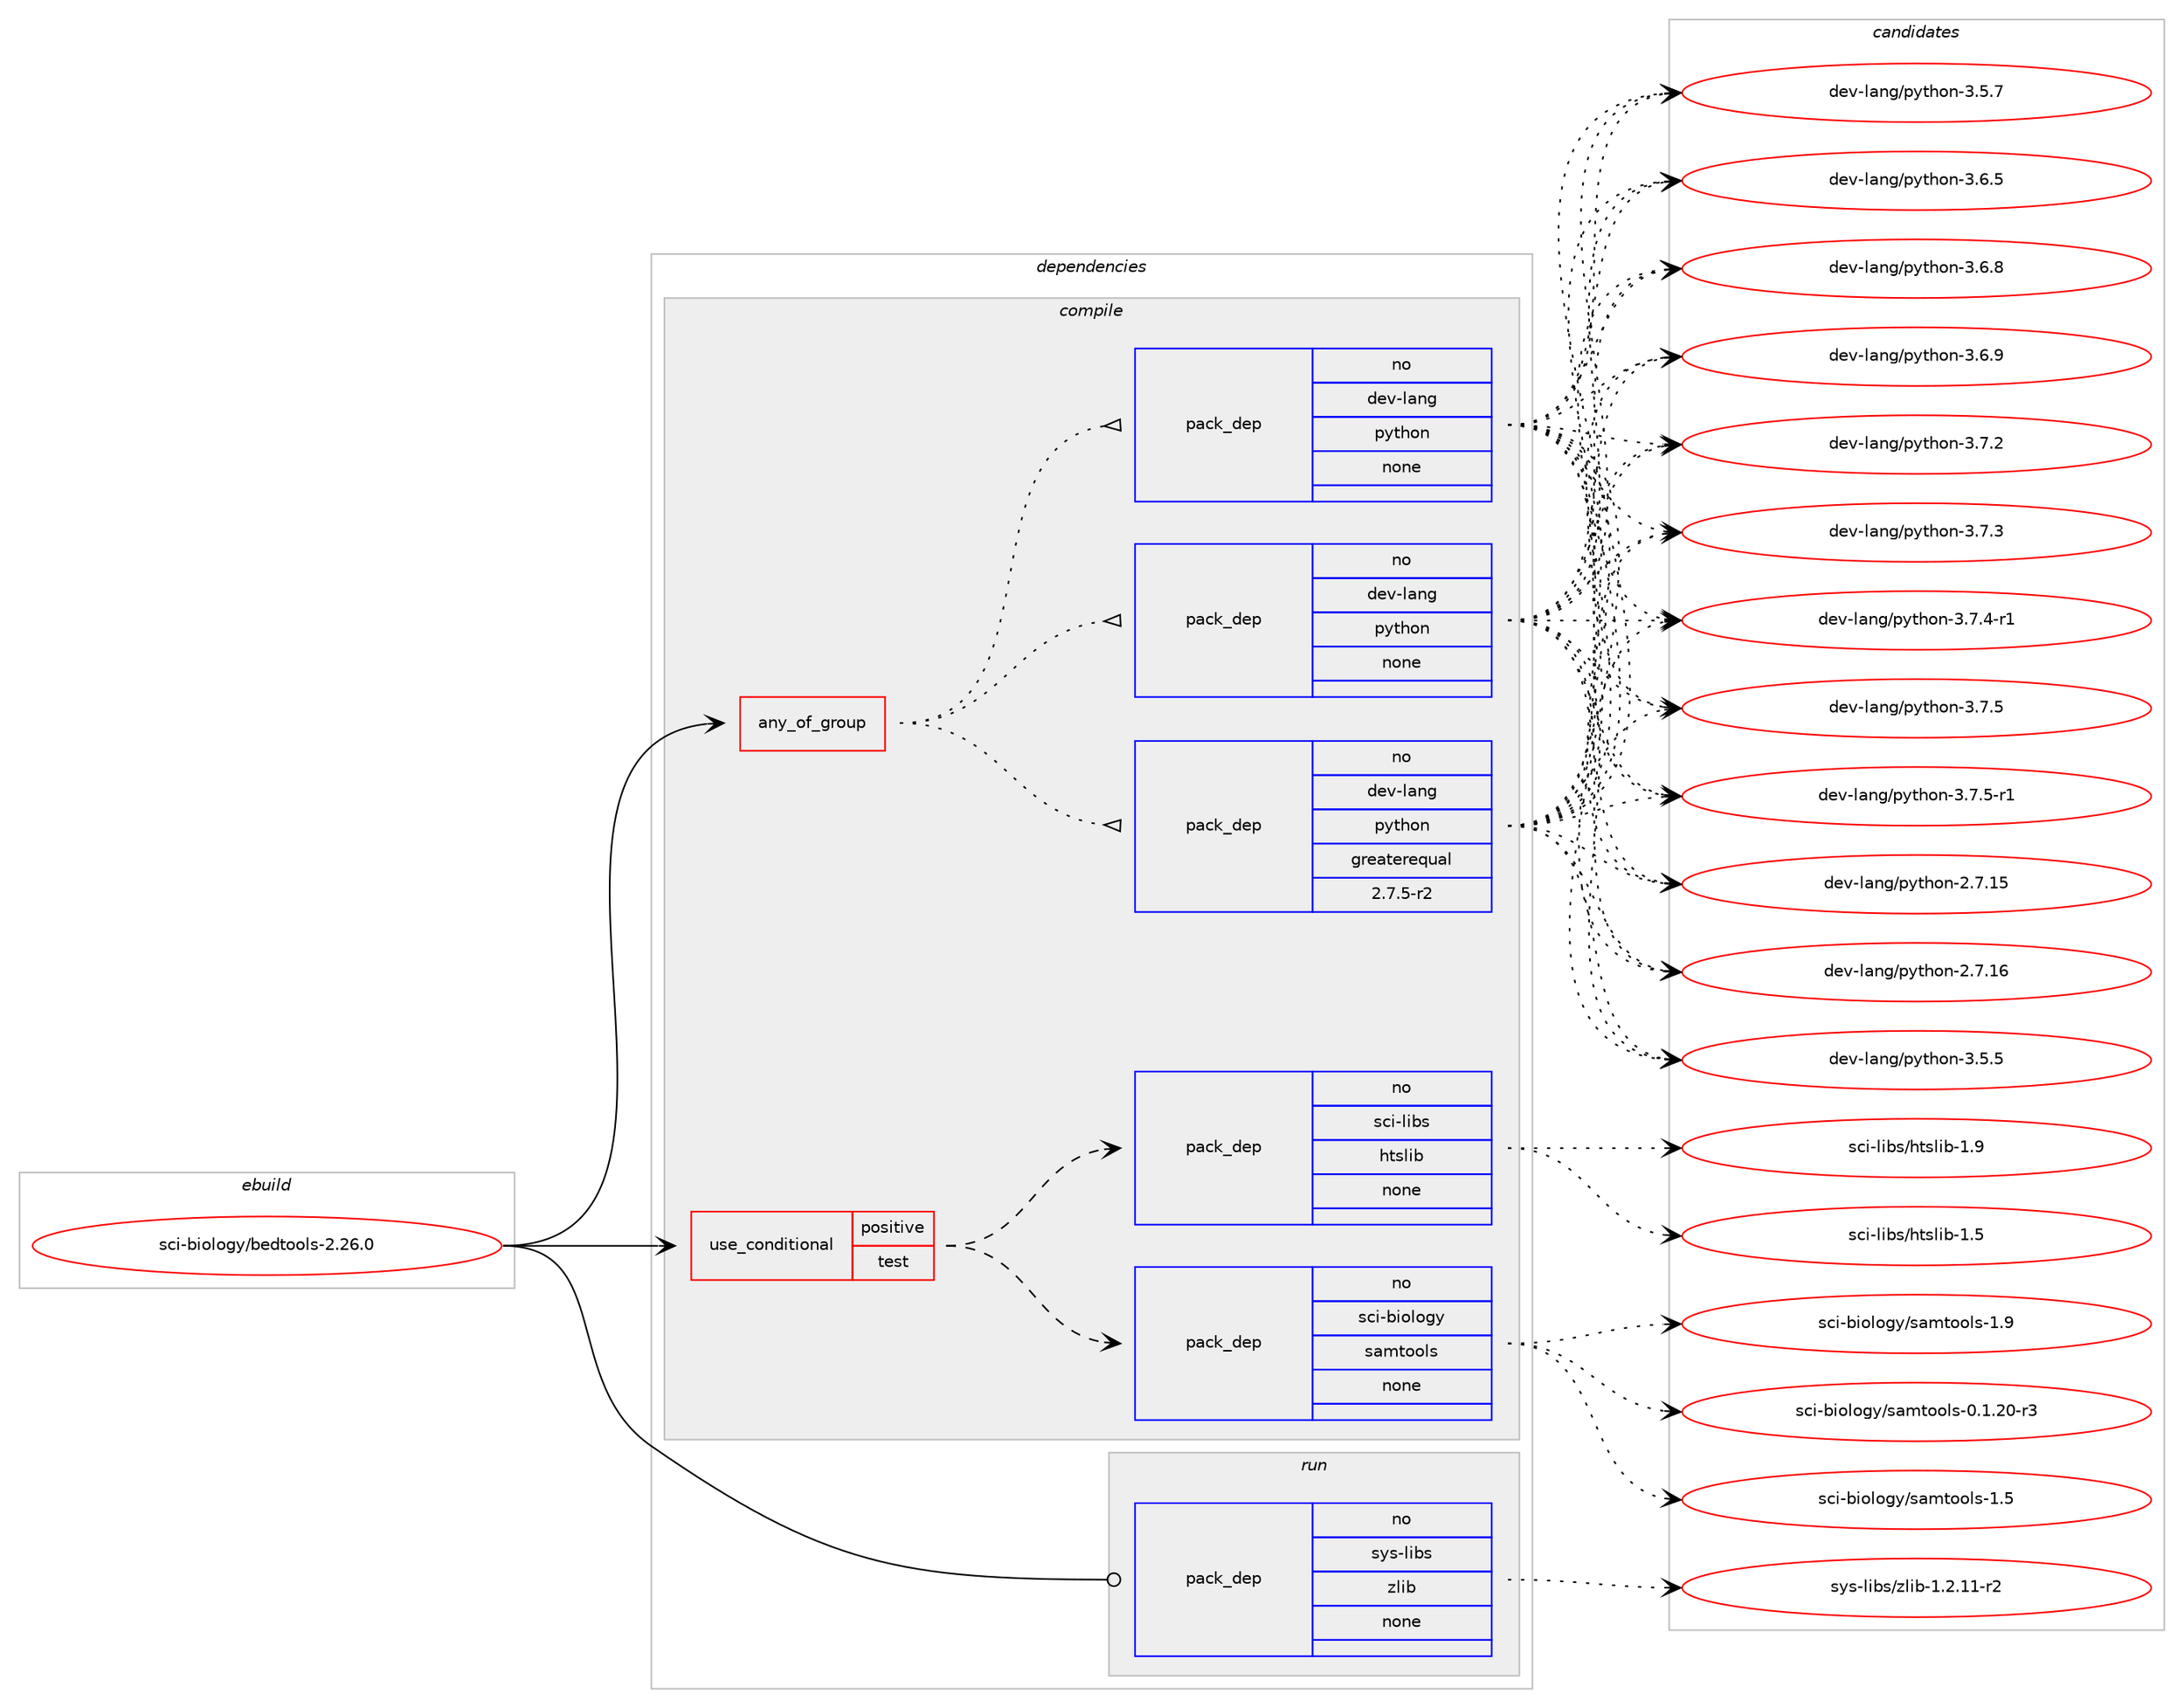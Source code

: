 digraph prolog {

# *************
# Graph options
# *************

newrank=true;
concentrate=true;
compound=true;
graph [rankdir=LR,fontname=Helvetica,fontsize=10,ranksep=1.5];#, ranksep=2.5, nodesep=0.2];
edge  [arrowhead=vee];
node  [fontname=Helvetica,fontsize=10];

# **********
# The ebuild
# **********

subgraph cluster_leftcol {
color=gray;
rank=same;
label=<<i>ebuild</i>>;
id [label="sci-biology/bedtools-2.26.0", color=red, width=4, href="../sci-biology/bedtools-2.26.0.svg"];
}

# ****************
# The dependencies
# ****************

subgraph cluster_midcol {
color=gray;
label=<<i>dependencies</i>>;
subgraph cluster_compile {
fillcolor="#eeeeee";
style=filled;
label=<<i>compile</i>>;
subgraph any14457 {
dependency849663 [label=<<TABLE BORDER="0" CELLBORDER="1" CELLSPACING="0" CELLPADDING="4"><TR><TD CELLPADDING="10">any_of_group</TD></TR></TABLE>>, shape=none, color=red];subgraph pack628071 {
dependency849664 [label=<<TABLE BORDER="0" CELLBORDER="1" CELLSPACING="0" CELLPADDING="4" WIDTH="220"><TR><TD ROWSPAN="6" CELLPADDING="30">pack_dep</TD></TR><TR><TD WIDTH="110">no</TD></TR><TR><TD>dev-lang</TD></TR><TR><TD>python</TD></TR><TR><TD>none</TD></TR><TR><TD></TD></TR></TABLE>>, shape=none, color=blue];
}
dependency849663:e -> dependency849664:w [weight=20,style="dotted",arrowhead="oinv"];
subgraph pack628072 {
dependency849665 [label=<<TABLE BORDER="0" CELLBORDER="1" CELLSPACING="0" CELLPADDING="4" WIDTH="220"><TR><TD ROWSPAN="6" CELLPADDING="30">pack_dep</TD></TR><TR><TD WIDTH="110">no</TD></TR><TR><TD>dev-lang</TD></TR><TR><TD>python</TD></TR><TR><TD>none</TD></TR><TR><TD></TD></TR></TABLE>>, shape=none, color=blue];
}
dependency849663:e -> dependency849665:w [weight=20,style="dotted",arrowhead="oinv"];
subgraph pack628073 {
dependency849666 [label=<<TABLE BORDER="0" CELLBORDER="1" CELLSPACING="0" CELLPADDING="4" WIDTH="220"><TR><TD ROWSPAN="6" CELLPADDING="30">pack_dep</TD></TR><TR><TD WIDTH="110">no</TD></TR><TR><TD>dev-lang</TD></TR><TR><TD>python</TD></TR><TR><TD>greaterequal</TD></TR><TR><TD>2.7.5-r2</TD></TR></TABLE>>, shape=none, color=blue];
}
dependency849663:e -> dependency849666:w [weight=20,style="dotted",arrowhead="oinv"];
}
id:e -> dependency849663:w [weight=20,style="solid",arrowhead="vee"];
subgraph cond206632 {
dependency849667 [label=<<TABLE BORDER="0" CELLBORDER="1" CELLSPACING="0" CELLPADDING="4"><TR><TD ROWSPAN="3" CELLPADDING="10">use_conditional</TD></TR><TR><TD>positive</TD></TR><TR><TD>test</TD></TR></TABLE>>, shape=none, color=red];
subgraph pack628074 {
dependency849668 [label=<<TABLE BORDER="0" CELLBORDER="1" CELLSPACING="0" CELLPADDING="4" WIDTH="220"><TR><TD ROWSPAN="6" CELLPADDING="30">pack_dep</TD></TR><TR><TD WIDTH="110">no</TD></TR><TR><TD>sci-libs</TD></TR><TR><TD>htslib</TD></TR><TR><TD>none</TD></TR><TR><TD></TD></TR></TABLE>>, shape=none, color=blue];
}
dependency849667:e -> dependency849668:w [weight=20,style="dashed",arrowhead="vee"];
subgraph pack628075 {
dependency849669 [label=<<TABLE BORDER="0" CELLBORDER="1" CELLSPACING="0" CELLPADDING="4" WIDTH="220"><TR><TD ROWSPAN="6" CELLPADDING="30">pack_dep</TD></TR><TR><TD WIDTH="110">no</TD></TR><TR><TD>sci-biology</TD></TR><TR><TD>samtools</TD></TR><TR><TD>none</TD></TR><TR><TD></TD></TR></TABLE>>, shape=none, color=blue];
}
dependency849667:e -> dependency849669:w [weight=20,style="dashed",arrowhead="vee"];
}
id:e -> dependency849667:w [weight=20,style="solid",arrowhead="vee"];
}
subgraph cluster_compileandrun {
fillcolor="#eeeeee";
style=filled;
label=<<i>compile and run</i>>;
}
subgraph cluster_run {
fillcolor="#eeeeee";
style=filled;
label=<<i>run</i>>;
subgraph pack628076 {
dependency849670 [label=<<TABLE BORDER="0" CELLBORDER="1" CELLSPACING="0" CELLPADDING="4" WIDTH="220"><TR><TD ROWSPAN="6" CELLPADDING="30">pack_dep</TD></TR><TR><TD WIDTH="110">no</TD></TR><TR><TD>sys-libs</TD></TR><TR><TD>zlib</TD></TR><TR><TD>none</TD></TR><TR><TD></TD></TR></TABLE>>, shape=none, color=blue];
}
id:e -> dependency849670:w [weight=20,style="solid",arrowhead="odot"];
}
}

# **************
# The candidates
# **************

subgraph cluster_choices {
rank=same;
color=gray;
label=<<i>candidates</i>>;

subgraph choice628071 {
color=black;
nodesep=1;
choice10010111845108971101034711212111610411111045504655464953 [label="dev-lang/python-2.7.15", color=red, width=4,href="../dev-lang/python-2.7.15.svg"];
choice10010111845108971101034711212111610411111045504655464954 [label="dev-lang/python-2.7.16", color=red, width=4,href="../dev-lang/python-2.7.16.svg"];
choice100101118451089711010347112121116104111110455146534653 [label="dev-lang/python-3.5.5", color=red, width=4,href="../dev-lang/python-3.5.5.svg"];
choice100101118451089711010347112121116104111110455146534655 [label="dev-lang/python-3.5.7", color=red, width=4,href="../dev-lang/python-3.5.7.svg"];
choice100101118451089711010347112121116104111110455146544653 [label="dev-lang/python-3.6.5", color=red, width=4,href="../dev-lang/python-3.6.5.svg"];
choice100101118451089711010347112121116104111110455146544656 [label="dev-lang/python-3.6.8", color=red, width=4,href="../dev-lang/python-3.6.8.svg"];
choice100101118451089711010347112121116104111110455146544657 [label="dev-lang/python-3.6.9", color=red, width=4,href="../dev-lang/python-3.6.9.svg"];
choice100101118451089711010347112121116104111110455146554650 [label="dev-lang/python-3.7.2", color=red, width=4,href="../dev-lang/python-3.7.2.svg"];
choice100101118451089711010347112121116104111110455146554651 [label="dev-lang/python-3.7.3", color=red, width=4,href="../dev-lang/python-3.7.3.svg"];
choice1001011184510897110103471121211161041111104551465546524511449 [label="dev-lang/python-3.7.4-r1", color=red, width=4,href="../dev-lang/python-3.7.4-r1.svg"];
choice100101118451089711010347112121116104111110455146554653 [label="dev-lang/python-3.7.5", color=red, width=4,href="../dev-lang/python-3.7.5.svg"];
choice1001011184510897110103471121211161041111104551465546534511449 [label="dev-lang/python-3.7.5-r1", color=red, width=4,href="../dev-lang/python-3.7.5-r1.svg"];
dependency849664:e -> choice10010111845108971101034711212111610411111045504655464953:w [style=dotted,weight="100"];
dependency849664:e -> choice10010111845108971101034711212111610411111045504655464954:w [style=dotted,weight="100"];
dependency849664:e -> choice100101118451089711010347112121116104111110455146534653:w [style=dotted,weight="100"];
dependency849664:e -> choice100101118451089711010347112121116104111110455146534655:w [style=dotted,weight="100"];
dependency849664:e -> choice100101118451089711010347112121116104111110455146544653:w [style=dotted,weight="100"];
dependency849664:e -> choice100101118451089711010347112121116104111110455146544656:w [style=dotted,weight="100"];
dependency849664:e -> choice100101118451089711010347112121116104111110455146544657:w [style=dotted,weight="100"];
dependency849664:e -> choice100101118451089711010347112121116104111110455146554650:w [style=dotted,weight="100"];
dependency849664:e -> choice100101118451089711010347112121116104111110455146554651:w [style=dotted,weight="100"];
dependency849664:e -> choice1001011184510897110103471121211161041111104551465546524511449:w [style=dotted,weight="100"];
dependency849664:e -> choice100101118451089711010347112121116104111110455146554653:w [style=dotted,weight="100"];
dependency849664:e -> choice1001011184510897110103471121211161041111104551465546534511449:w [style=dotted,weight="100"];
}
subgraph choice628072 {
color=black;
nodesep=1;
choice10010111845108971101034711212111610411111045504655464953 [label="dev-lang/python-2.7.15", color=red, width=4,href="../dev-lang/python-2.7.15.svg"];
choice10010111845108971101034711212111610411111045504655464954 [label="dev-lang/python-2.7.16", color=red, width=4,href="../dev-lang/python-2.7.16.svg"];
choice100101118451089711010347112121116104111110455146534653 [label="dev-lang/python-3.5.5", color=red, width=4,href="../dev-lang/python-3.5.5.svg"];
choice100101118451089711010347112121116104111110455146534655 [label="dev-lang/python-3.5.7", color=red, width=4,href="../dev-lang/python-3.5.7.svg"];
choice100101118451089711010347112121116104111110455146544653 [label="dev-lang/python-3.6.5", color=red, width=4,href="../dev-lang/python-3.6.5.svg"];
choice100101118451089711010347112121116104111110455146544656 [label="dev-lang/python-3.6.8", color=red, width=4,href="../dev-lang/python-3.6.8.svg"];
choice100101118451089711010347112121116104111110455146544657 [label="dev-lang/python-3.6.9", color=red, width=4,href="../dev-lang/python-3.6.9.svg"];
choice100101118451089711010347112121116104111110455146554650 [label="dev-lang/python-3.7.2", color=red, width=4,href="../dev-lang/python-3.7.2.svg"];
choice100101118451089711010347112121116104111110455146554651 [label="dev-lang/python-3.7.3", color=red, width=4,href="../dev-lang/python-3.7.3.svg"];
choice1001011184510897110103471121211161041111104551465546524511449 [label="dev-lang/python-3.7.4-r1", color=red, width=4,href="../dev-lang/python-3.7.4-r1.svg"];
choice100101118451089711010347112121116104111110455146554653 [label="dev-lang/python-3.7.5", color=red, width=4,href="../dev-lang/python-3.7.5.svg"];
choice1001011184510897110103471121211161041111104551465546534511449 [label="dev-lang/python-3.7.5-r1", color=red, width=4,href="../dev-lang/python-3.7.5-r1.svg"];
dependency849665:e -> choice10010111845108971101034711212111610411111045504655464953:w [style=dotted,weight="100"];
dependency849665:e -> choice10010111845108971101034711212111610411111045504655464954:w [style=dotted,weight="100"];
dependency849665:e -> choice100101118451089711010347112121116104111110455146534653:w [style=dotted,weight="100"];
dependency849665:e -> choice100101118451089711010347112121116104111110455146534655:w [style=dotted,weight="100"];
dependency849665:e -> choice100101118451089711010347112121116104111110455146544653:w [style=dotted,weight="100"];
dependency849665:e -> choice100101118451089711010347112121116104111110455146544656:w [style=dotted,weight="100"];
dependency849665:e -> choice100101118451089711010347112121116104111110455146544657:w [style=dotted,weight="100"];
dependency849665:e -> choice100101118451089711010347112121116104111110455146554650:w [style=dotted,weight="100"];
dependency849665:e -> choice100101118451089711010347112121116104111110455146554651:w [style=dotted,weight="100"];
dependency849665:e -> choice1001011184510897110103471121211161041111104551465546524511449:w [style=dotted,weight="100"];
dependency849665:e -> choice100101118451089711010347112121116104111110455146554653:w [style=dotted,weight="100"];
dependency849665:e -> choice1001011184510897110103471121211161041111104551465546534511449:w [style=dotted,weight="100"];
}
subgraph choice628073 {
color=black;
nodesep=1;
choice10010111845108971101034711212111610411111045504655464953 [label="dev-lang/python-2.7.15", color=red, width=4,href="../dev-lang/python-2.7.15.svg"];
choice10010111845108971101034711212111610411111045504655464954 [label="dev-lang/python-2.7.16", color=red, width=4,href="../dev-lang/python-2.7.16.svg"];
choice100101118451089711010347112121116104111110455146534653 [label="dev-lang/python-3.5.5", color=red, width=4,href="../dev-lang/python-3.5.5.svg"];
choice100101118451089711010347112121116104111110455146534655 [label="dev-lang/python-3.5.7", color=red, width=4,href="../dev-lang/python-3.5.7.svg"];
choice100101118451089711010347112121116104111110455146544653 [label="dev-lang/python-3.6.5", color=red, width=4,href="../dev-lang/python-3.6.5.svg"];
choice100101118451089711010347112121116104111110455146544656 [label="dev-lang/python-3.6.8", color=red, width=4,href="../dev-lang/python-3.6.8.svg"];
choice100101118451089711010347112121116104111110455146544657 [label="dev-lang/python-3.6.9", color=red, width=4,href="../dev-lang/python-3.6.9.svg"];
choice100101118451089711010347112121116104111110455146554650 [label="dev-lang/python-3.7.2", color=red, width=4,href="../dev-lang/python-3.7.2.svg"];
choice100101118451089711010347112121116104111110455146554651 [label="dev-lang/python-3.7.3", color=red, width=4,href="../dev-lang/python-3.7.3.svg"];
choice1001011184510897110103471121211161041111104551465546524511449 [label="dev-lang/python-3.7.4-r1", color=red, width=4,href="../dev-lang/python-3.7.4-r1.svg"];
choice100101118451089711010347112121116104111110455146554653 [label="dev-lang/python-3.7.5", color=red, width=4,href="../dev-lang/python-3.7.5.svg"];
choice1001011184510897110103471121211161041111104551465546534511449 [label="dev-lang/python-3.7.5-r1", color=red, width=4,href="../dev-lang/python-3.7.5-r1.svg"];
dependency849666:e -> choice10010111845108971101034711212111610411111045504655464953:w [style=dotted,weight="100"];
dependency849666:e -> choice10010111845108971101034711212111610411111045504655464954:w [style=dotted,weight="100"];
dependency849666:e -> choice100101118451089711010347112121116104111110455146534653:w [style=dotted,weight="100"];
dependency849666:e -> choice100101118451089711010347112121116104111110455146534655:w [style=dotted,weight="100"];
dependency849666:e -> choice100101118451089711010347112121116104111110455146544653:w [style=dotted,weight="100"];
dependency849666:e -> choice100101118451089711010347112121116104111110455146544656:w [style=dotted,weight="100"];
dependency849666:e -> choice100101118451089711010347112121116104111110455146544657:w [style=dotted,weight="100"];
dependency849666:e -> choice100101118451089711010347112121116104111110455146554650:w [style=dotted,weight="100"];
dependency849666:e -> choice100101118451089711010347112121116104111110455146554651:w [style=dotted,weight="100"];
dependency849666:e -> choice1001011184510897110103471121211161041111104551465546524511449:w [style=dotted,weight="100"];
dependency849666:e -> choice100101118451089711010347112121116104111110455146554653:w [style=dotted,weight="100"];
dependency849666:e -> choice1001011184510897110103471121211161041111104551465546534511449:w [style=dotted,weight="100"];
}
subgraph choice628074 {
color=black;
nodesep=1;
choice115991054510810598115471041161151081059845494653 [label="sci-libs/htslib-1.5", color=red, width=4,href="../sci-libs/htslib-1.5.svg"];
choice115991054510810598115471041161151081059845494657 [label="sci-libs/htslib-1.9", color=red, width=4,href="../sci-libs/htslib-1.9.svg"];
dependency849668:e -> choice115991054510810598115471041161151081059845494653:w [style=dotted,weight="100"];
dependency849668:e -> choice115991054510810598115471041161151081059845494657:w [style=dotted,weight="100"];
}
subgraph choice628075 {
color=black;
nodesep=1;
choice1159910545981051111081111031214711597109116111111108115454846494650484511451 [label="sci-biology/samtools-0.1.20-r3", color=red, width=4,href="../sci-biology/samtools-0.1.20-r3.svg"];
choice115991054598105111108111103121471159710911611111110811545494653 [label="sci-biology/samtools-1.5", color=red, width=4,href="../sci-biology/samtools-1.5.svg"];
choice115991054598105111108111103121471159710911611111110811545494657 [label="sci-biology/samtools-1.9", color=red, width=4,href="../sci-biology/samtools-1.9.svg"];
dependency849669:e -> choice1159910545981051111081111031214711597109116111111108115454846494650484511451:w [style=dotted,weight="100"];
dependency849669:e -> choice115991054598105111108111103121471159710911611111110811545494653:w [style=dotted,weight="100"];
dependency849669:e -> choice115991054598105111108111103121471159710911611111110811545494657:w [style=dotted,weight="100"];
}
subgraph choice628076 {
color=black;
nodesep=1;
choice11512111545108105981154712210810598454946504649494511450 [label="sys-libs/zlib-1.2.11-r2", color=red, width=4,href="../sys-libs/zlib-1.2.11-r2.svg"];
dependency849670:e -> choice11512111545108105981154712210810598454946504649494511450:w [style=dotted,weight="100"];
}
}

}
